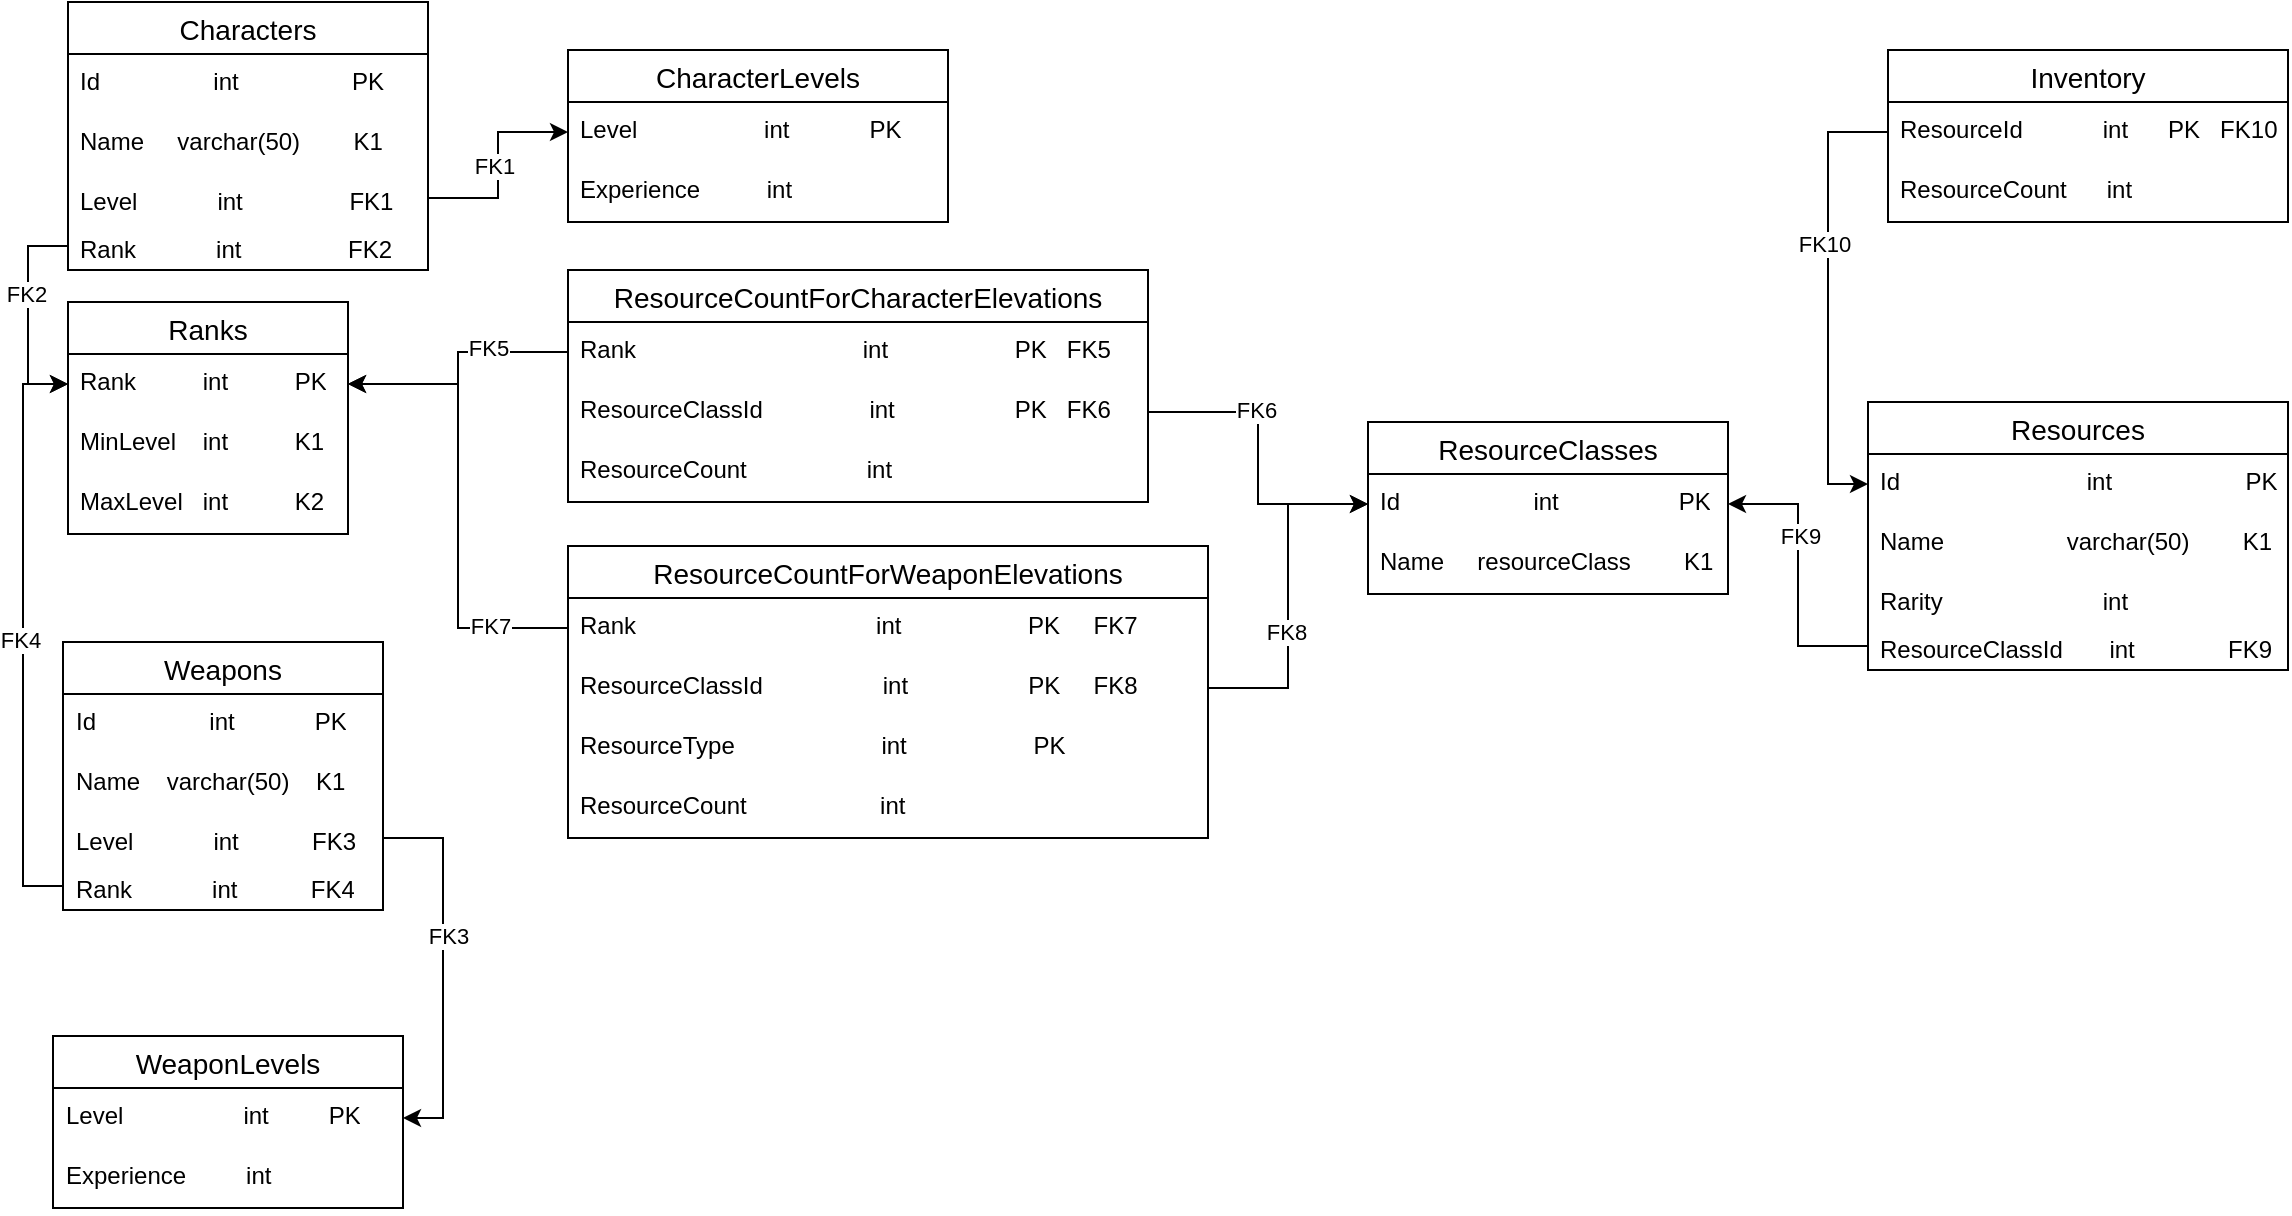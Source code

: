 <mxfile version="22.1.7" type="device">
  <diagram name="Страница — 1" id="WU_-PWg-0vQ7AOEL0WZ2">
    <mxGraphModel dx="1290" dy="566" grid="1" gridSize="10" guides="1" tooltips="1" connect="1" arrows="1" fold="1" page="1" pageScale="1" pageWidth="827" pageHeight="1169" math="0" shadow="0">
      <root>
        <mxCell id="0" />
        <mxCell id="1" parent="0" />
        <mxCell id="EF2mI1Jkb3rUDJ_Epihl-1" value="Characters" style="swimlane;fontStyle=0;childLayout=stackLayout;horizontal=1;startSize=26;horizontalStack=0;resizeParent=1;resizeParentMax=0;resizeLast=0;collapsible=1;marginBottom=0;align=center;fontSize=14;" parent="1" vertex="1">
          <mxGeometry x="70" y="30" width="180" height="134" as="geometry" />
        </mxCell>
        <mxCell id="EF2mI1Jkb3rUDJ_Epihl-2" value="Id&amp;nbsp; &amp;nbsp; &amp;nbsp; &amp;nbsp; &amp;nbsp; &amp;nbsp; &amp;nbsp; &amp;nbsp; &amp;nbsp;int&amp;nbsp; &amp;nbsp; &amp;nbsp; &amp;nbsp; &amp;nbsp; &amp;nbsp; &amp;nbsp; &amp;nbsp; &amp;nbsp;PK" style="text;strokeColor=none;fillColor=none;spacingLeft=4;spacingRight=4;overflow=hidden;rotatable=0;points=[[0,0.5],[1,0.5]];portConstraint=eastwest;fontSize=12;whiteSpace=wrap;html=1;" parent="EF2mI1Jkb3rUDJ_Epihl-1" vertex="1">
          <mxGeometry y="26" width="180" height="30" as="geometry" />
        </mxCell>
        <mxCell id="EF2mI1Jkb3rUDJ_Epihl-3" value="Name&amp;nbsp; &amp;nbsp; &amp;nbsp;varchar(50)&amp;nbsp; &amp;nbsp; &amp;nbsp; &amp;nbsp; K1" style="text;strokeColor=none;fillColor=none;spacingLeft=4;spacingRight=4;overflow=hidden;rotatable=0;points=[[0,0.5],[1,0.5]];portConstraint=eastwest;fontSize=12;whiteSpace=wrap;html=1;" parent="EF2mI1Jkb3rUDJ_Epihl-1" vertex="1">
          <mxGeometry y="56" width="180" height="30" as="geometry" />
        </mxCell>
        <mxCell id="EF2mI1Jkb3rUDJ_Epihl-4" value="Level&amp;nbsp; &amp;nbsp; &amp;nbsp; &amp;nbsp; &amp;nbsp; &amp;nbsp; int&amp;nbsp; &amp;nbsp; &amp;nbsp; &amp;nbsp; &amp;nbsp; &amp;nbsp; &amp;nbsp; &amp;nbsp; FK1" style="text;strokeColor=none;fillColor=none;spacingLeft=4;spacingRight=4;overflow=hidden;rotatable=0;points=[[0,0.5],[1,0.5]];portConstraint=eastwest;fontSize=12;whiteSpace=wrap;html=1;" parent="EF2mI1Jkb3rUDJ_Epihl-1" vertex="1">
          <mxGeometry y="86" width="180" height="24" as="geometry" />
        </mxCell>
        <mxCell id="EF2mI1Jkb3rUDJ_Epihl-5" value="Rank&amp;nbsp; &amp;nbsp; &amp;nbsp; &amp;nbsp; &amp;nbsp; &amp;nbsp; int&amp;nbsp; &amp;nbsp; &amp;nbsp; &amp;nbsp; &amp;nbsp; &amp;nbsp; &amp;nbsp; &amp;nbsp; FK2" style="text;strokeColor=none;fillColor=none;spacingLeft=4;spacingRight=4;overflow=hidden;rotatable=0;points=[[0,0.5],[1,0.5]];portConstraint=eastwest;fontSize=12;whiteSpace=wrap;html=1;" parent="EF2mI1Jkb3rUDJ_Epihl-1" vertex="1">
          <mxGeometry y="110" width="180" height="24" as="geometry" />
        </mxCell>
        <mxCell id="EF2mI1Jkb3rUDJ_Epihl-6" value="Resources" style="swimlane;fontStyle=0;childLayout=stackLayout;horizontal=1;startSize=26;horizontalStack=0;resizeParent=1;resizeParentMax=0;resizeLast=0;collapsible=1;marginBottom=0;align=center;fontSize=14;" parent="1" vertex="1">
          <mxGeometry x="970" y="230" width="210" height="134" as="geometry" />
        </mxCell>
        <mxCell id="EF2mI1Jkb3rUDJ_Epihl-7" value="Id&amp;nbsp; &amp;nbsp; &amp;nbsp; &amp;nbsp; &amp;nbsp; &amp;nbsp; &amp;nbsp; &amp;nbsp; &amp;nbsp;&lt;span style=&quot;white-space: pre;&quot;&gt;&#x9;&lt;/span&gt;&amp;nbsp; &amp;nbsp; &amp;nbsp; &amp;nbsp;int&amp;nbsp; &amp;nbsp; &amp;nbsp; &amp;nbsp; &amp;nbsp; &amp;nbsp; &amp;nbsp; &amp;nbsp; &amp;nbsp; &amp;nbsp; PK" style="text;strokeColor=none;fillColor=none;spacingLeft=4;spacingRight=4;overflow=hidden;rotatable=0;points=[[0,0.5],[1,0.5]];portConstraint=eastwest;fontSize=12;whiteSpace=wrap;html=1;" parent="EF2mI1Jkb3rUDJ_Epihl-6" vertex="1">
          <mxGeometry y="26" width="210" height="30" as="geometry" />
        </mxCell>
        <mxCell id="EF2mI1Jkb3rUDJ_Epihl-8" value="Name&amp;nbsp; &amp;nbsp; &amp;nbsp; &amp;nbsp; &lt;span style=&quot;white-space: pre;&quot;&gt;&#x9;&lt;/span&gt;&amp;nbsp; &amp;nbsp; varchar(50)&amp;nbsp; &amp;nbsp; &amp;nbsp; &amp;nbsp; K1" style="text;strokeColor=none;fillColor=none;spacingLeft=4;spacingRight=4;overflow=hidden;rotatable=0;points=[[0,0.5],[1,0.5]];portConstraint=eastwest;fontSize=12;whiteSpace=wrap;html=1;" parent="EF2mI1Jkb3rUDJ_Epihl-6" vertex="1">
          <mxGeometry y="56" width="210" height="30" as="geometry" />
        </mxCell>
        <mxCell id="EF2mI1Jkb3rUDJ_Epihl-9" value="Rarity&amp;nbsp; &amp;nbsp; &amp;nbsp; &amp;nbsp; &amp;nbsp; &amp;nbsp; &amp;nbsp; &amp;nbsp; &amp;nbsp; &amp;nbsp; &amp;nbsp; &amp;nbsp; int" style="text;strokeColor=none;fillColor=none;spacingLeft=4;spacingRight=4;overflow=hidden;rotatable=0;points=[[0,0.5],[1,0.5]];portConstraint=eastwest;fontSize=12;whiteSpace=wrap;html=1;" parent="EF2mI1Jkb3rUDJ_Epihl-6" vertex="1">
          <mxGeometry y="86" width="210" height="24" as="geometry" />
        </mxCell>
        <mxCell id="EF2mI1Jkb3rUDJ_Epihl-10" value="ResourceClassId&amp;nbsp; &amp;nbsp; &amp;nbsp; &amp;nbsp;int&amp;nbsp; &amp;nbsp; &amp;nbsp; &amp;nbsp; &amp;nbsp; &amp;nbsp; &amp;nbsp; FK9" style="text;strokeColor=none;fillColor=none;spacingLeft=4;spacingRight=4;overflow=hidden;rotatable=0;points=[[0,0.5],[1,0.5]];portConstraint=eastwest;fontSize=12;whiteSpace=wrap;html=1;" parent="EF2mI1Jkb3rUDJ_Epihl-6" vertex="1">
          <mxGeometry y="110" width="210" height="24" as="geometry" />
        </mxCell>
        <mxCell id="EF2mI1Jkb3rUDJ_Epihl-11" value="ResourceClasses" style="swimlane;fontStyle=0;childLayout=stackLayout;horizontal=1;startSize=26;horizontalStack=0;resizeParent=1;resizeParentMax=0;resizeLast=0;collapsible=1;marginBottom=0;align=center;fontSize=14;" parent="1" vertex="1">
          <mxGeometry x="720" y="240" width="180" height="86" as="geometry" />
        </mxCell>
        <mxCell id="EF2mI1Jkb3rUDJ_Epihl-12" value="Id&amp;nbsp; &amp;nbsp; &amp;nbsp; &amp;nbsp; &amp;nbsp; &amp;nbsp; &amp;nbsp; &amp;nbsp; &amp;nbsp; &amp;nbsp; int&amp;nbsp; &amp;nbsp; &amp;nbsp; &amp;nbsp; &amp;nbsp; &amp;nbsp; &amp;nbsp; &amp;nbsp; &amp;nbsp; PK" style="text;strokeColor=none;fillColor=none;spacingLeft=4;spacingRight=4;overflow=hidden;rotatable=0;points=[[0,0.5],[1,0.5]];portConstraint=eastwest;fontSize=12;whiteSpace=wrap;html=1;" parent="EF2mI1Jkb3rUDJ_Epihl-11" vertex="1">
          <mxGeometry y="26" width="180" height="30" as="geometry" />
        </mxCell>
        <mxCell id="EF2mI1Jkb3rUDJ_Epihl-13" value="Name&amp;nbsp; &amp;nbsp; &amp;nbsp;resourceClass&amp;nbsp; &amp;nbsp; &amp;nbsp; &amp;nbsp; K1" style="text;strokeColor=none;fillColor=none;spacingLeft=4;spacingRight=4;overflow=hidden;rotatable=0;points=[[0,0.5],[1,0.5]];portConstraint=eastwest;fontSize=12;whiteSpace=wrap;html=1;" parent="EF2mI1Jkb3rUDJ_Epihl-11" vertex="1">
          <mxGeometry y="56" width="180" height="30" as="geometry" />
        </mxCell>
        <mxCell id="EF2mI1Jkb3rUDJ_Epihl-14" value="ResourceCountForCharacterElevations" style="swimlane;fontStyle=0;childLayout=stackLayout;horizontal=1;startSize=26;horizontalStack=0;resizeParent=1;resizeParentMax=0;resizeLast=0;collapsible=1;marginBottom=0;align=center;fontSize=14;" parent="1" vertex="1">
          <mxGeometry x="320" y="164" width="290" height="116" as="geometry" />
        </mxCell>
        <mxCell id="EF2mI1Jkb3rUDJ_Epihl-15" value="Rank&amp;nbsp; &amp;nbsp; &amp;nbsp; &amp;nbsp; &amp;nbsp; &amp;nbsp; &amp;nbsp; &amp;nbsp; &amp;nbsp; &amp;nbsp; &amp;nbsp; &amp;nbsp; &amp;nbsp; &amp;nbsp; &amp;nbsp; &amp;nbsp; &amp;nbsp; int&amp;nbsp; &amp;nbsp; &amp;nbsp; &amp;nbsp; &amp;nbsp; &amp;nbsp; &amp;nbsp; &amp;nbsp; &amp;nbsp; &amp;nbsp;PK&amp;nbsp; &amp;nbsp;FK5" style="text;strokeColor=none;fillColor=none;spacingLeft=4;spacingRight=4;overflow=hidden;rotatable=0;points=[[0,0.5],[1,0.5]];portConstraint=eastwest;fontSize=12;whiteSpace=wrap;html=1;" parent="EF2mI1Jkb3rUDJ_Epihl-14" vertex="1">
          <mxGeometry y="26" width="290" height="30" as="geometry" />
        </mxCell>
        <mxCell id="EF2mI1Jkb3rUDJ_Epihl-16" value="ResourceClassId&amp;nbsp; &amp;nbsp; &amp;nbsp; &amp;nbsp; &amp;nbsp; &amp;nbsp; &amp;nbsp; &amp;nbsp; int&amp;nbsp; &amp;nbsp; &amp;nbsp; &amp;nbsp; &amp;nbsp; &amp;nbsp; &amp;nbsp; &amp;nbsp; &amp;nbsp; PK&amp;nbsp; &amp;nbsp;FK6" style="text;strokeColor=none;fillColor=none;spacingLeft=4;spacingRight=4;overflow=hidden;rotatable=0;points=[[0,0.5],[1,0.5]];portConstraint=eastwest;fontSize=12;whiteSpace=wrap;html=1;" parent="EF2mI1Jkb3rUDJ_Epihl-14" vertex="1">
          <mxGeometry y="56" width="290" height="30" as="geometry" />
        </mxCell>
        <mxCell id="EF2mI1Jkb3rUDJ_Epihl-17" value="ResourceCount&amp;nbsp; &amp;nbsp; &amp;nbsp; &amp;nbsp; &amp;nbsp; &amp;nbsp; &amp;nbsp; &amp;nbsp; &amp;nbsp; int" style="text;strokeColor=none;fillColor=none;spacingLeft=4;spacingRight=4;overflow=hidden;rotatable=0;points=[[0,0.5],[1,0.5]];portConstraint=eastwest;fontSize=12;whiteSpace=wrap;html=1;" parent="EF2mI1Jkb3rUDJ_Epihl-14" vertex="1">
          <mxGeometry y="86" width="290" height="30" as="geometry" />
        </mxCell>
        <mxCell id="EF2mI1Jkb3rUDJ_Epihl-18" value="CharacterLevels" style="swimlane;fontStyle=0;childLayout=stackLayout;horizontal=1;startSize=26;horizontalStack=0;resizeParent=1;resizeParentMax=0;resizeLast=0;collapsible=1;marginBottom=0;align=center;fontSize=14;" parent="1" vertex="1">
          <mxGeometry x="320" y="54" width="190" height="86" as="geometry" />
        </mxCell>
        <mxCell id="EF2mI1Jkb3rUDJ_Epihl-19" value="Level&amp;nbsp; &amp;nbsp; &amp;nbsp; &amp;nbsp; &amp;nbsp; &amp;nbsp; &amp;nbsp; &amp;nbsp; &amp;nbsp; &amp;nbsp;int&amp;nbsp; &amp;nbsp; &amp;nbsp; &amp;nbsp; &amp;nbsp; &amp;nbsp; PK" style="text;strokeColor=none;fillColor=none;spacingLeft=4;spacingRight=4;overflow=hidden;rotatable=0;points=[[0,0.5],[1,0.5]];portConstraint=eastwest;fontSize=12;whiteSpace=wrap;html=1;" parent="EF2mI1Jkb3rUDJ_Epihl-18" vertex="1">
          <mxGeometry y="26" width="190" height="30" as="geometry" />
        </mxCell>
        <mxCell id="EF2mI1Jkb3rUDJ_Epihl-20" value="Experience&amp;nbsp; &amp;nbsp; &amp;nbsp; &amp;nbsp; &amp;nbsp; int&amp;nbsp; &amp;nbsp; &amp;nbsp; &amp;nbsp; &amp;nbsp; &amp;nbsp; &amp;nbsp; &amp;nbsp; &amp;nbsp;&amp;nbsp;" style="text;strokeColor=none;fillColor=none;spacingLeft=4;spacingRight=4;overflow=hidden;rotatable=0;points=[[0,0.5],[1,0.5]];portConstraint=eastwest;fontSize=12;whiteSpace=wrap;html=1;" parent="EF2mI1Jkb3rUDJ_Epihl-18" vertex="1">
          <mxGeometry y="56" width="190" height="30" as="geometry" />
        </mxCell>
        <mxCell id="EF2mI1Jkb3rUDJ_Epihl-21" value="Weapons" style="swimlane;fontStyle=0;childLayout=stackLayout;horizontal=1;startSize=26;horizontalStack=0;resizeParent=1;resizeParentMax=0;resizeLast=0;collapsible=1;marginBottom=0;align=center;fontSize=14;" parent="1" vertex="1">
          <mxGeometry x="67.5" y="350" width="160" height="134" as="geometry" />
        </mxCell>
        <mxCell id="EF2mI1Jkb3rUDJ_Epihl-22" value="Id&amp;nbsp; &amp;nbsp; &amp;nbsp; &amp;nbsp; &amp;nbsp; &amp;nbsp; &amp;nbsp; &amp;nbsp; &amp;nbsp;int&amp;nbsp; &amp;nbsp; &amp;nbsp; &amp;nbsp; &amp;nbsp; &amp;nbsp; PK" style="text;strokeColor=none;fillColor=none;spacingLeft=4;spacingRight=4;overflow=hidden;rotatable=0;points=[[0,0.5],[1,0.5]];portConstraint=eastwest;fontSize=12;whiteSpace=wrap;html=1;" parent="EF2mI1Jkb3rUDJ_Epihl-21" vertex="1">
          <mxGeometry y="26" width="160" height="30" as="geometry" />
        </mxCell>
        <mxCell id="EF2mI1Jkb3rUDJ_Epihl-23" value="Name&amp;nbsp; &amp;nbsp; varchar(50)&amp;nbsp; &amp;nbsp; K1" style="text;strokeColor=none;fillColor=none;spacingLeft=4;spacingRight=4;overflow=hidden;rotatable=0;points=[[0,0.5],[1,0.5]];portConstraint=eastwest;fontSize=12;whiteSpace=wrap;html=1;" parent="EF2mI1Jkb3rUDJ_Epihl-21" vertex="1">
          <mxGeometry y="56" width="160" height="30" as="geometry" />
        </mxCell>
        <mxCell id="EF2mI1Jkb3rUDJ_Epihl-24" value="Level&amp;nbsp; &amp;nbsp; &amp;nbsp; &amp;nbsp; &amp;nbsp; &amp;nbsp; int&amp;nbsp; &amp;nbsp; &amp;nbsp; &amp;nbsp; &amp;nbsp; &amp;nbsp;FK3" style="text;strokeColor=none;fillColor=none;spacingLeft=4;spacingRight=4;overflow=hidden;rotatable=0;points=[[0,0.5],[1,0.5]];portConstraint=eastwest;fontSize=12;whiteSpace=wrap;html=1;" parent="EF2mI1Jkb3rUDJ_Epihl-21" vertex="1">
          <mxGeometry y="86" width="160" height="24" as="geometry" />
        </mxCell>
        <mxCell id="EF2mI1Jkb3rUDJ_Epihl-25" value="Rank&amp;nbsp; &amp;nbsp; &amp;nbsp; &amp;nbsp; &amp;nbsp; &amp;nbsp; int&amp;nbsp; &amp;nbsp; &amp;nbsp; &amp;nbsp; &amp;nbsp; &amp;nbsp;FK4" style="text;strokeColor=none;fillColor=none;spacingLeft=4;spacingRight=4;overflow=hidden;rotatable=0;points=[[0,0.5],[1,0.5]];portConstraint=eastwest;fontSize=12;whiteSpace=wrap;html=1;" parent="EF2mI1Jkb3rUDJ_Epihl-21" vertex="1">
          <mxGeometry y="110" width="160" height="24" as="geometry" />
        </mxCell>
        <mxCell id="EF2mI1Jkb3rUDJ_Epihl-26" value="ResourceCountForWeaponElevations" style="swimlane;fontStyle=0;childLayout=stackLayout;horizontal=1;startSize=26;horizontalStack=0;resizeParent=1;resizeParentMax=0;resizeLast=0;collapsible=1;marginBottom=0;align=center;fontSize=14;" parent="1" vertex="1">
          <mxGeometry x="320" y="302" width="320" height="146" as="geometry" />
        </mxCell>
        <mxCell id="EF2mI1Jkb3rUDJ_Epihl-27" value="Rank&amp;nbsp; &amp;nbsp; &amp;nbsp; &amp;nbsp; &amp;nbsp; &amp;nbsp; &amp;nbsp; &amp;nbsp; &amp;nbsp; &amp;nbsp; &amp;nbsp; &amp;nbsp; &amp;nbsp; &amp;nbsp; &amp;nbsp; &amp;nbsp; &amp;nbsp; &amp;nbsp; int&amp;nbsp; &amp;nbsp; &amp;nbsp; &amp;nbsp; &amp;nbsp; &amp;nbsp; &amp;nbsp; &amp;nbsp; &amp;nbsp; &amp;nbsp;PK&amp;nbsp; &amp;nbsp; &amp;nbsp;FK7" style="text;strokeColor=none;fillColor=none;spacingLeft=4;spacingRight=4;overflow=hidden;rotatable=0;points=[[0,0.5],[1,0.5]];portConstraint=eastwest;fontSize=12;whiteSpace=wrap;html=1;" parent="EF2mI1Jkb3rUDJ_Epihl-26" vertex="1">
          <mxGeometry y="26" width="320" height="30" as="geometry" />
        </mxCell>
        <mxCell id="EF2mI1Jkb3rUDJ_Epihl-28" value="ResourceClassId&amp;nbsp; &amp;nbsp; &amp;nbsp; &amp;nbsp; &amp;nbsp; &amp;nbsp; &amp;nbsp; &amp;nbsp; &amp;nbsp; int&amp;nbsp; &amp;nbsp; &amp;nbsp; &amp;nbsp; &amp;nbsp; &amp;nbsp; &amp;nbsp; &amp;nbsp; &amp;nbsp; PK&amp;nbsp; &amp;nbsp; &amp;nbsp;FK8" style="text;strokeColor=none;fillColor=none;spacingLeft=4;spacingRight=4;overflow=hidden;rotatable=0;points=[[0,0.5],[1,0.5]];portConstraint=eastwest;fontSize=12;whiteSpace=wrap;html=1;" parent="EF2mI1Jkb3rUDJ_Epihl-26" vertex="1">
          <mxGeometry y="56" width="320" height="30" as="geometry" />
        </mxCell>
        <mxCell id="EF2mI1Jkb3rUDJ_Epihl-29" value="ResourceType&amp;nbsp; &amp;nbsp; &amp;nbsp; &amp;nbsp; &amp;nbsp; &amp;nbsp; &amp;nbsp; &amp;nbsp; &amp;nbsp; &amp;nbsp; &amp;nbsp; int&amp;nbsp; &amp;nbsp; &amp;nbsp; &amp;nbsp; &amp;nbsp; &amp;nbsp; &amp;nbsp; &amp;nbsp; &amp;nbsp; &amp;nbsp;PK" style="text;strokeColor=none;fillColor=none;spacingLeft=4;spacingRight=4;overflow=hidden;rotatable=0;points=[[0,0.5],[1,0.5]];portConstraint=eastwest;fontSize=12;whiteSpace=wrap;html=1;" parent="EF2mI1Jkb3rUDJ_Epihl-26" vertex="1">
          <mxGeometry y="86" width="320" height="30" as="geometry" />
        </mxCell>
        <mxCell id="EF2mI1Jkb3rUDJ_Epihl-30" value="ResourceCount&amp;nbsp; &amp;nbsp; &amp;nbsp; &amp;nbsp; &amp;nbsp; &amp;nbsp; &amp;nbsp; &amp;nbsp; &amp;nbsp; &amp;nbsp; int" style="text;strokeColor=none;fillColor=none;spacingLeft=4;spacingRight=4;overflow=hidden;rotatable=0;points=[[0,0.5],[1,0.5]];portConstraint=eastwest;fontSize=12;whiteSpace=wrap;html=1;" parent="EF2mI1Jkb3rUDJ_Epihl-26" vertex="1">
          <mxGeometry y="116" width="320" height="30" as="geometry" />
        </mxCell>
        <mxCell id="EF2mI1Jkb3rUDJ_Epihl-31" value="WeaponLevels" style="swimlane;fontStyle=0;childLayout=stackLayout;horizontal=1;startSize=26;horizontalStack=0;resizeParent=1;resizeParentMax=0;resizeLast=0;collapsible=1;marginBottom=0;align=center;fontSize=14;" parent="1" vertex="1">
          <mxGeometry x="62.5" y="547" width="175" height="86" as="geometry" />
        </mxCell>
        <mxCell id="EF2mI1Jkb3rUDJ_Epihl-32" value="Level&amp;nbsp; &amp;nbsp; &amp;nbsp; &amp;nbsp; &amp;nbsp; &amp;nbsp; &amp;nbsp; &amp;nbsp; &amp;nbsp; int&amp;nbsp; &amp;nbsp; &amp;nbsp; &amp;nbsp; &amp;nbsp;PK" style="text;strokeColor=none;fillColor=none;spacingLeft=4;spacingRight=4;overflow=hidden;rotatable=0;points=[[0,0.5],[1,0.5]];portConstraint=eastwest;fontSize=12;whiteSpace=wrap;html=1;" parent="EF2mI1Jkb3rUDJ_Epihl-31" vertex="1">
          <mxGeometry y="26" width="175" height="30" as="geometry" />
        </mxCell>
        <mxCell id="EF2mI1Jkb3rUDJ_Epihl-33" value="Experience&amp;nbsp; &amp;nbsp; &amp;nbsp; &amp;nbsp; &amp;nbsp;int" style="text;strokeColor=none;fillColor=none;spacingLeft=4;spacingRight=4;overflow=hidden;rotatable=0;points=[[0,0.5],[1,0.5]];portConstraint=eastwest;fontSize=12;whiteSpace=wrap;html=1;" parent="EF2mI1Jkb3rUDJ_Epihl-31" vertex="1">
          <mxGeometry y="56" width="175" height="30" as="geometry" />
        </mxCell>
        <mxCell id="EF2mI1Jkb3rUDJ_Epihl-34" value="Inventory" style="swimlane;fontStyle=0;childLayout=stackLayout;horizontal=1;startSize=26;horizontalStack=0;resizeParent=1;resizeParentMax=0;resizeLast=0;collapsible=1;marginBottom=0;align=center;fontSize=14;" parent="1" vertex="1">
          <mxGeometry x="980" y="54" width="200" height="86" as="geometry" />
        </mxCell>
        <mxCell id="EF2mI1Jkb3rUDJ_Epihl-35" value="ResourceId&amp;nbsp; &amp;nbsp; &amp;nbsp; &amp;nbsp; &amp;nbsp; &amp;nbsp; int&amp;nbsp; &amp;nbsp; &amp;nbsp; PK&amp;nbsp; &amp;nbsp;FK10" style="text;strokeColor=none;fillColor=none;spacingLeft=4;spacingRight=4;overflow=hidden;rotatable=0;points=[[0,0.5],[1,0.5]];portConstraint=eastwest;fontSize=12;whiteSpace=wrap;html=1;" parent="EF2mI1Jkb3rUDJ_Epihl-34" vertex="1">
          <mxGeometry y="26" width="200" height="30" as="geometry" />
        </mxCell>
        <mxCell id="EF2mI1Jkb3rUDJ_Epihl-36" value="ResourceCount&amp;nbsp; &amp;nbsp; &amp;nbsp; int" style="text;strokeColor=none;fillColor=none;spacingLeft=4;spacingRight=4;overflow=hidden;rotatable=0;points=[[0,0.5],[1,0.5]];portConstraint=eastwest;fontSize=12;whiteSpace=wrap;html=1;" parent="EF2mI1Jkb3rUDJ_Epihl-34" vertex="1">
          <mxGeometry y="56" width="200" height="30" as="geometry" />
        </mxCell>
        <mxCell id="EF2mI1Jkb3rUDJ_Epihl-47" value="Ranks" style="swimlane;fontStyle=0;childLayout=stackLayout;horizontal=1;startSize=26;horizontalStack=0;resizeParent=1;resizeParentMax=0;resizeLast=0;collapsible=1;marginBottom=0;align=center;fontSize=14;" parent="1" vertex="1">
          <mxGeometry x="70" y="180" width="140" height="116" as="geometry" />
        </mxCell>
        <mxCell id="EF2mI1Jkb3rUDJ_Epihl-48" value="Rank&amp;nbsp; &amp;nbsp; &amp;nbsp; &amp;nbsp; &amp;nbsp; int&amp;nbsp; &amp;nbsp; &amp;nbsp; &amp;nbsp; &amp;nbsp; PK" style="text;strokeColor=none;fillColor=none;spacingLeft=4;spacingRight=4;overflow=hidden;rotatable=0;points=[[0,0.5],[1,0.5]];portConstraint=eastwest;fontSize=12;whiteSpace=wrap;html=1;" parent="EF2mI1Jkb3rUDJ_Epihl-47" vertex="1">
          <mxGeometry y="26" width="140" height="30" as="geometry" />
        </mxCell>
        <mxCell id="EMzGwfkOC8ML3HAJngc--5" value="MinLevel&amp;nbsp; &amp;nbsp; int&amp;nbsp; &amp;nbsp; &amp;nbsp; &amp;nbsp; &amp;nbsp; K1" style="text;strokeColor=none;fillColor=none;spacingLeft=4;spacingRight=4;overflow=hidden;rotatable=0;points=[[0,0.5],[1,0.5]];portConstraint=eastwest;fontSize=12;whiteSpace=wrap;html=1;" parent="EF2mI1Jkb3rUDJ_Epihl-47" vertex="1">
          <mxGeometry y="56" width="140" height="30" as="geometry" />
        </mxCell>
        <mxCell id="EMzGwfkOC8ML3HAJngc--6" value="MaxLevel&amp;nbsp; &amp;nbsp;int&amp;nbsp; &amp;nbsp; &amp;nbsp; &amp;nbsp; &amp;nbsp; K2" style="text;strokeColor=none;fillColor=none;spacingLeft=4;spacingRight=4;overflow=hidden;rotatable=0;points=[[0,0.5],[1,0.5]];portConstraint=eastwest;fontSize=12;whiteSpace=wrap;html=1;" parent="EF2mI1Jkb3rUDJ_Epihl-47" vertex="1">
          <mxGeometry y="86" width="140" height="30" as="geometry" />
        </mxCell>
        <mxCell id="EF2mI1Jkb3rUDJ_Epihl-51" value="" style="edgeStyle=orthogonalEdgeStyle;rounded=0;orthogonalLoop=1;jettySize=auto;html=1;" parent="1" source="EF2mI1Jkb3rUDJ_Epihl-4" target="EF2mI1Jkb3rUDJ_Epihl-19" edge="1">
          <mxGeometry relative="1" as="geometry" />
        </mxCell>
        <mxCell id="EF2mI1Jkb3rUDJ_Epihl-52" value="FK1" style="edgeLabel;html=1;align=center;verticalAlign=middle;resizable=0;points=[];" parent="EF2mI1Jkb3rUDJ_Epihl-51" vertex="1" connectable="0">
          <mxGeometry x="0.002" y="2" relative="1" as="geometry">
            <mxPoint as="offset" />
          </mxGeometry>
        </mxCell>
        <mxCell id="EF2mI1Jkb3rUDJ_Epihl-59" style="edgeStyle=orthogonalEdgeStyle;rounded=0;orthogonalLoop=1;jettySize=auto;html=1;exitX=0;exitY=0.5;exitDx=0;exitDy=0;entryX=0;entryY=0.5;entryDx=0;entryDy=0;" parent="1" source="EF2mI1Jkb3rUDJ_Epihl-5" target="EF2mI1Jkb3rUDJ_Epihl-48" edge="1">
          <mxGeometry relative="1" as="geometry">
            <Array as="points">
              <mxPoint x="50" y="152" />
              <mxPoint x="50" y="221" />
            </Array>
          </mxGeometry>
        </mxCell>
        <mxCell id="EF2mI1Jkb3rUDJ_Epihl-61" value="FK2" style="edgeLabel;html=1;align=center;verticalAlign=middle;resizable=0;points=[];" parent="EF2mI1Jkb3rUDJ_Epihl-59" vertex="1" connectable="0">
          <mxGeometry x="-0.189" y="-1" relative="1" as="geometry">
            <mxPoint as="offset" />
          </mxGeometry>
        </mxCell>
        <mxCell id="EF2mI1Jkb3rUDJ_Epihl-60" style="edgeStyle=orthogonalEdgeStyle;rounded=0;orthogonalLoop=1;jettySize=auto;html=1;exitX=0;exitY=0.5;exitDx=0;exitDy=0;entryX=0;entryY=0.5;entryDx=0;entryDy=0;" parent="1" source="EF2mI1Jkb3rUDJ_Epihl-25" target="EF2mI1Jkb3rUDJ_Epihl-48" edge="1">
          <mxGeometry relative="1" as="geometry" />
        </mxCell>
        <mxCell id="EF2mI1Jkb3rUDJ_Epihl-64" value="FK4" style="edgeLabel;html=1;align=center;verticalAlign=middle;resizable=0;points=[];" parent="EF2mI1Jkb3rUDJ_Epihl-60" vertex="1" connectable="0">
          <mxGeometry x="-0.025" y="2" relative="1" as="geometry">
            <mxPoint as="offset" />
          </mxGeometry>
        </mxCell>
        <mxCell id="EF2mI1Jkb3rUDJ_Epihl-62" style="edgeStyle=orthogonalEdgeStyle;rounded=0;orthogonalLoop=1;jettySize=auto;html=1;exitX=1;exitY=0.5;exitDx=0;exitDy=0;entryX=1;entryY=0.5;entryDx=0;entryDy=0;" parent="1" source="EF2mI1Jkb3rUDJ_Epihl-24" target="EF2mI1Jkb3rUDJ_Epihl-32" edge="1">
          <mxGeometry relative="1" as="geometry" />
        </mxCell>
        <mxCell id="EF2mI1Jkb3rUDJ_Epihl-63" value="FK3" style="edgeLabel;html=1;align=center;verticalAlign=middle;resizable=0;points=[];" parent="EF2mI1Jkb3rUDJ_Epihl-62" vertex="1" connectable="0">
          <mxGeometry x="-0.175" y="2" relative="1" as="geometry">
            <mxPoint as="offset" />
          </mxGeometry>
        </mxCell>
        <mxCell id="EF2mI1Jkb3rUDJ_Epihl-68" style="edgeStyle=orthogonalEdgeStyle;rounded=0;orthogonalLoop=1;jettySize=auto;html=1;exitX=1;exitY=0.5;exitDx=0;exitDy=0;entryX=0;entryY=0.5;entryDx=0;entryDy=0;" parent="1" source="EF2mI1Jkb3rUDJ_Epihl-16" target="EF2mI1Jkb3rUDJ_Epihl-12" edge="1">
          <mxGeometry relative="1" as="geometry" />
        </mxCell>
        <mxCell id="EF2mI1Jkb3rUDJ_Epihl-71" value="FK6" style="edgeLabel;html=1;align=center;verticalAlign=middle;resizable=0;points=[];" parent="EF2mI1Jkb3rUDJ_Epihl-68" vertex="1" connectable="0">
          <mxGeometry x="-0.317" y="1" relative="1" as="geometry">
            <mxPoint as="offset" />
          </mxGeometry>
        </mxCell>
        <mxCell id="EF2mI1Jkb3rUDJ_Epihl-70" style="edgeStyle=orthogonalEdgeStyle;rounded=0;orthogonalLoop=1;jettySize=auto;html=1;exitX=1;exitY=0.5;exitDx=0;exitDy=0;entryX=0;entryY=0.5;entryDx=0;entryDy=0;" parent="1" source="EF2mI1Jkb3rUDJ_Epihl-28" target="EF2mI1Jkb3rUDJ_Epihl-12" edge="1">
          <mxGeometry relative="1" as="geometry" />
        </mxCell>
        <mxCell id="EF2mI1Jkb3rUDJ_Epihl-72" value="FK8" style="edgeLabel;html=1;align=center;verticalAlign=middle;resizable=0;points=[];" parent="EF2mI1Jkb3rUDJ_Epihl-70" vertex="1" connectable="0">
          <mxGeometry x="-0.202" y="1" relative="1" as="geometry">
            <mxPoint as="offset" />
          </mxGeometry>
        </mxCell>
        <mxCell id="EF2mI1Jkb3rUDJ_Epihl-73" style="edgeStyle=orthogonalEdgeStyle;rounded=0;orthogonalLoop=1;jettySize=auto;html=1;exitX=0;exitY=0.5;exitDx=0;exitDy=0;entryX=1;entryY=0.5;entryDx=0;entryDy=0;" parent="1" source="EF2mI1Jkb3rUDJ_Epihl-10" target="EF2mI1Jkb3rUDJ_Epihl-12" edge="1">
          <mxGeometry relative="1" as="geometry" />
        </mxCell>
        <mxCell id="EF2mI1Jkb3rUDJ_Epihl-74" value="FK9" style="edgeLabel;html=1;align=center;verticalAlign=middle;resizable=0;points=[];" parent="EF2mI1Jkb3rUDJ_Epihl-73" vertex="1" connectable="0">
          <mxGeometry x="0.285" y="-1" relative="1" as="geometry">
            <mxPoint as="offset" />
          </mxGeometry>
        </mxCell>
        <mxCell id="EF2mI1Jkb3rUDJ_Epihl-75" style="edgeStyle=orthogonalEdgeStyle;rounded=0;orthogonalLoop=1;jettySize=auto;html=1;exitX=0;exitY=0.5;exitDx=0;exitDy=0;entryX=0;entryY=0.5;entryDx=0;entryDy=0;" parent="1" source="EF2mI1Jkb3rUDJ_Epihl-35" target="EF2mI1Jkb3rUDJ_Epihl-7" edge="1">
          <mxGeometry relative="1" as="geometry" />
        </mxCell>
        <mxCell id="EF2mI1Jkb3rUDJ_Epihl-76" value="FK10" style="edgeLabel;html=1;align=center;verticalAlign=middle;resizable=0;points=[];" parent="EF2mI1Jkb3rUDJ_Epihl-75" vertex="1" connectable="0">
          <mxGeometry x="-0.239" y="-2" relative="1" as="geometry">
            <mxPoint as="offset" />
          </mxGeometry>
        </mxCell>
        <mxCell id="EMzGwfkOC8ML3HAJngc--7" value="" style="edgeStyle=orthogonalEdgeStyle;rounded=0;orthogonalLoop=1;jettySize=auto;html=1;entryX=1;entryY=0.5;entryDx=0;entryDy=0;" parent="1" source="EF2mI1Jkb3rUDJ_Epihl-15" target="EF2mI1Jkb3rUDJ_Epihl-48" edge="1">
          <mxGeometry relative="1" as="geometry" />
        </mxCell>
        <mxCell id="EMzGwfkOC8ML3HAJngc--9" value="FK5" style="edgeLabel;html=1;align=center;verticalAlign=middle;resizable=0;points=[];" parent="EMzGwfkOC8ML3HAJngc--7" vertex="1" connectable="0">
          <mxGeometry x="-0.361" y="-2" relative="1" as="geometry">
            <mxPoint as="offset" />
          </mxGeometry>
        </mxCell>
        <mxCell id="EMzGwfkOC8ML3HAJngc--8" style="edgeStyle=orthogonalEdgeStyle;rounded=0;orthogonalLoop=1;jettySize=auto;html=1;exitX=0;exitY=0.5;exitDx=0;exitDy=0;entryX=1;entryY=0.5;entryDx=0;entryDy=0;" parent="1" source="EF2mI1Jkb3rUDJ_Epihl-27" target="EF2mI1Jkb3rUDJ_Epihl-48" edge="1">
          <mxGeometry relative="1" as="geometry" />
        </mxCell>
        <mxCell id="EMzGwfkOC8ML3HAJngc--10" value="FK7" style="edgeLabel;html=1;align=center;verticalAlign=middle;resizable=0;points=[];" parent="EMzGwfkOC8ML3HAJngc--8" vertex="1" connectable="0">
          <mxGeometry x="-0.66" y="-1" relative="1" as="geometry">
            <mxPoint as="offset" />
          </mxGeometry>
        </mxCell>
      </root>
    </mxGraphModel>
  </diagram>
</mxfile>
